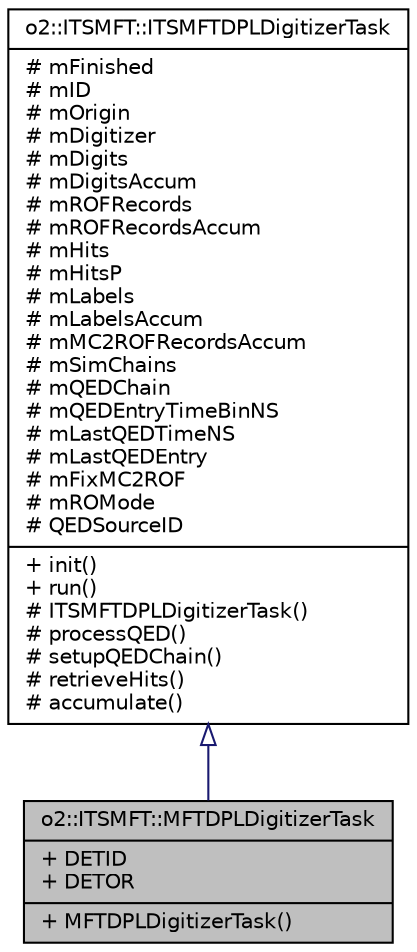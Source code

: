 digraph "o2::ITSMFT::MFTDPLDigitizerTask"
{
 // INTERACTIVE_SVG=YES
  bgcolor="transparent";
  edge [fontname="Helvetica",fontsize="10",labelfontname="Helvetica",labelfontsize="10"];
  node [fontname="Helvetica",fontsize="10",shape=record];
  Node1 [label="{o2::ITSMFT::MFTDPLDigitizerTask\n|+ DETID\l+ DETOR\l|+ MFTDPLDigitizerTask()\l}",height=0.2,width=0.4,color="black", fillcolor="grey75", style="filled" fontcolor="black"];
  Node2 -> Node1 [dir="back",color="midnightblue",fontsize="10",style="solid",arrowtail="onormal",fontname="Helvetica"];
  Node2 [label="{o2::ITSMFT::ITSMFTDPLDigitizerTask\n|# mFinished\l# mID\l# mOrigin\l# mDigitizer\l# mDigits\l# mDigitsAccum\l# mROFRecords\l# mROFRecordsAccum\l# mHits\l# mHitsP\l# mLabels\l# mLabelsAccum\l# mMC2ROFRecordsAccum\l# mSimChains\l# mQEDChain\l# mQEDEntryTimeBinNS\l# mLastQEDTimeNS\l# mLastQEDEntry\l# mFixMC2ROF\l# mROMode\l# QEDSourceID\l|+ init()\l+ run()\l# ITSMFTDPLDigitizerTask()\l# processQED()\l# setupQEDChain()\l# retrieveHits()\l# accumulate()\l}",height=0.2,width=0.4,color="black",URL="$db/df5/classo2_1_1ITSMFT_1_1ITSMFTDPLDigitizerTask.html"];
}
